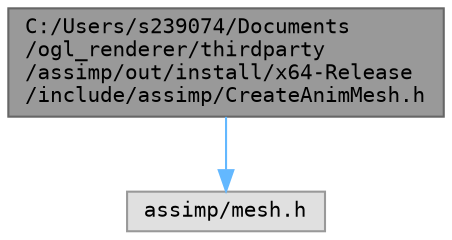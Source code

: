 digraph "C:/Users/s239074/Documents/ogl_renderer/thirdparty/assimp/out/install/x64-Release/include/assimp/CreateAnimMesh.h"
{
 // LATEX_PDF_SIZE
  bgcolor="transparent";
  edge [fontname=Terminal,fontsize=10,labelfontname=Helvetica,labelfontsize=10];
  node [fontname=Terminal,fontsize=10,shape=box,height=0.2,width=0.4];
  Node1 [label="C:/Users/s239074/Documents\l/ogl_renderer/thirdparty\l/assimp/out/install/x64-Release\l/include/assimp/CreateAnimMesh.h",height=0.2,width=0.4,color="gray40", fillcolor="grey60", style="filled", fontcolor="black",tooltip=" "];
  Node1 -> Node2 [color="steelblue1",style="solid"];
  Node2 [label="assimp/mesh.h",height=0.2,width=0.4,color="grey60", fillcolor="#E0E0E0", style="filled",tooltip=" "];
}
